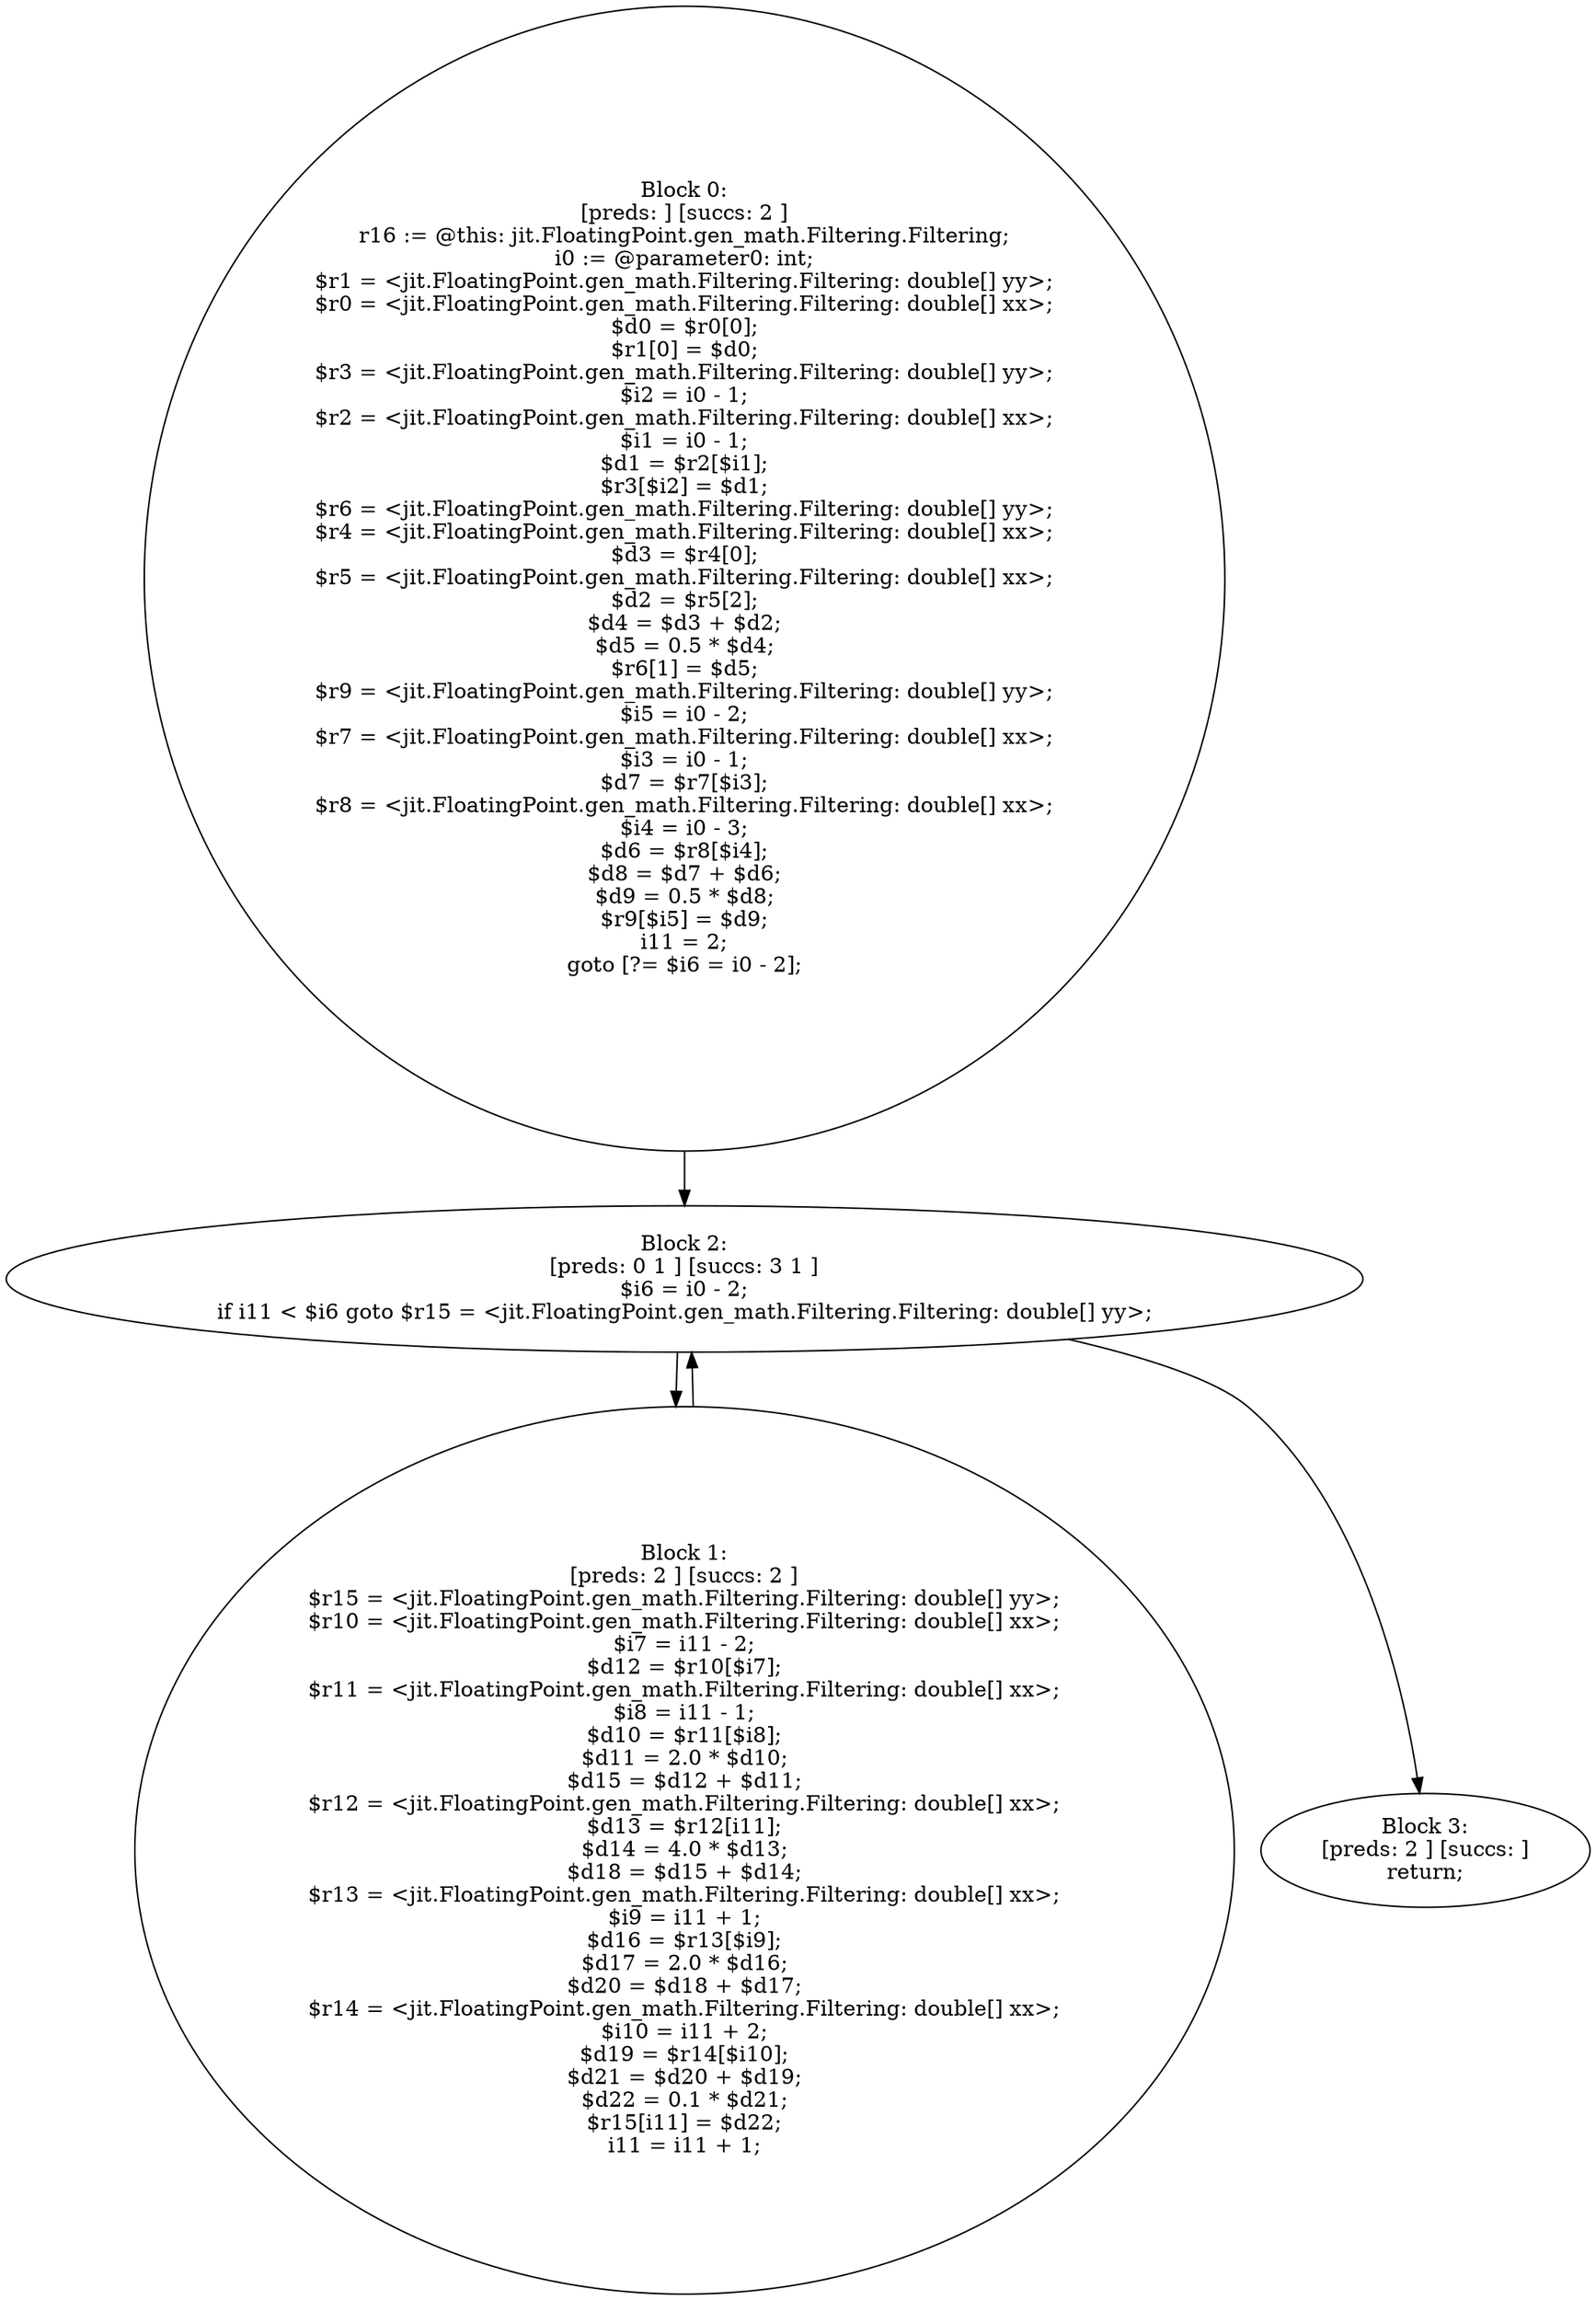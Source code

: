 digraph "unitGraph" {
    "Block 0:
[preds: ] [succs: 2 ]
r16 := @this: jit.FloatingPoint.gen_math.Filtering.Filtering;
i0 := @parameter0: int;
$r1 = <jit.FloatingPoint.gen_math.Filtering.Filtering: double[] yy>;
$r0 = <jit.FloatingPoint.gen_math.Filtering.Filtering: double[] xx>;
$d0 = $r0[0];
$r1[0] = $d0;
$r3 = <jit.FloatingPoint.gen_math.Filtering.Filtering: double[] yy>;
$i2 = i0 - 1;
$r2 = <jit.FloatingPoint.gen_math.Filtering.Filtering: double[] xx>;
$i1 = i0 - 1;
$d1 = $r2[$i1];
$r3[$i2] = $d1;
$r6 = <jit.FloatingPoint.gen_math.Filtering.Filtering: double[] yy>;
$r4 = <jit.FloatingPoint.gen_math.Filtering.Filtering: double[] xx>;
$d3 = $r4[0];
$r5 = <jit.FloatingPoint.gen_math.Filtering.Filtering: double[] xx>;
$d2 = $r5[2];
$d4 = $d3 + $d2;
$d5 = 0.5 * $d4;
$r6[1] = $d5;
$r9 = <jit.FloatingPoint.gen_math.Filtering.Filtering: double[] yy>;
$i5 = i0 - 2;
$r7 = <jit.FloatingPoint.gen_math.Filtering.Filtering: double[] xx>;
$i3 = i0 - 1;
$d7 = $r7[$i3];
$r8 = <jit.FloatingPoint.gen_math.Filtering.Filtering: double[] xx>;
$i4 = i0 - 3;
$d6 = $r8[$i4];
$d8 = $d7 + $d6;
$d9 = 0.5 * $d8;
$r9[$i5] = $d9;
i11 = 2;
goto [?= $i6 = i0 - 2];
"
    "Block 1:
[preds: 2 ] [succs: 2 ]
$r15 = <jit.FloatingPoint.gen_math.Filtering.Filtering: double[] yy>;
$r10 = <jit.FloatingPoint.gen_math.Filtering.Filtering: double[] xx>;
$i7 = i11 - 2;
$d12 = $r10[$i7];
$r11 = <jit.FloatingPoint.gen_math.Filtering.Filtering: double[] xx>;
$i8 = i11 - 1;
$d10 = $r11[$i8];
$d11 = 2.0 * $d10;
$d15 = $d12 + $d11;
$r12 = <jit.FloatingPoint.gen_math.Filtering.Filtering: double[] xx>;
$d13 = $r12[i11];
$d14 = 4.0 * $d13;
$d18 = $d15 + $d14;
$r13 = <jit.FloatingPoint.gen_math.Filtering.Filtering: double[] xx>;
$i9 = i11 + 1;
$d16 = $r13[$i9];
$d17 = 2.0 * $d16;
$d20 = $d18 + $d17;
$r14 = <jit.FloatingPoint.gen_math.Filtering.Filtering: double[] xx>;
$i10 = i11 + 2;
$d19 = $r14[$i10];
$d21 = $d20 + $d19;
$d22 = 0.1 * $d21;
$r15[i11] = $d22;
i11 = i11 + 1;
"
    "Block 2:
[preds: 0 1 ] [succs: 3 1 ]
$i6 = i0 - 2;
if i11 < $i6 goto $r15 = <jit.FloatingPoint.gen_math.Filtering.Filtering: double[] yy>;
"
    "Block 3:
[preds: 2 ] [succs: ]
return;
"
    "Block 0:
[preds: ] [succs: 2 ]
r16 := @this: jit.FloatingPoint.gen_math.Filtering.Filtering;
i0 := @parameter0: int;
$r1 = <jit.FloatingPoint.gen_math.Filtering.Filtering: double[] yy>;
$r0 = <jit.FloatingPoint.gen_math.Filtering.Filtering: double[] xx>;
$d0 = $r0[0];
$r1[0] = $d0;
$r3 = <jit.FloatingPoint.gen_math.Filtering.Filtering: double[] yy>;
$i2 = i0 - 1;
$r2 = <jit.FloatingPoint.gen_math.Filtering.Filtering: double[] xx>;
$i1 = i0 - 1;
$d1 = $r2[$i1];
$r3[$i2] = $d1;
$r6 = <jit.FloatingPoint.gen_math.Filtering.Filtering: double[] yy>;
$r4 = <jit.FloatingPoint.gen_math.Filtering.Filtering: double[] xx>;
$d3 = $r4[0];
$r5 = <jit.FloatingPoint.gen_math.Filtering.Filtering: double[] xx>;
$d2 = $r5[2];
$d4 = $d3 + $d2;
$d5 = 0.5 * $d4;
$r6[1] = $d5;
$r9 = <jit.FloatingPoint.gen_math.Filtering.Filtering: double[] yy>;
$i5 = i0 - 2;
$r7 = <jit.FloatingPoint.gen_math.Filtering.Filtering: double[] xx>;
$i3 = i0 - 1;
$d7 = $r7[$i3];
$r8 = <jit.FloatingPoint.gen_math.Filtering.Filtering: double[] xx>;
$i4 = i0 - 3;
$d6 = $r8[$i4];
$d8 = $d7 + $d6;
$d9 = 0.5 * $d8;
$r9[$i5] = $d9;
i11 = 2;
goto [?= $i6 = i0 - 2];
"->"Block 2:
[preds: 0 1 ] [succs: 3 1 ]
$i6 = i0 - 2;
if i11 < $i6 goto $r15 = <jit.FloatingPoint.gen_math.Filtering.Filtering: double[] yy>;
";
    "Block 1:
[preds: 2 ] [succs: 2 ]
$r15 = <jit.FloatingPoint.gen_math.Filtering.Filtering: double[] yy>;
$r10 = <jit.FloatingPoint.gen_math.Filtering.Filtering: double[] xx>;
$i7 = i11 - 2;
$d12 = $r10[$i7];
$r11 = <jit.FloatingPoint.gen_math.Filtering.Filtering: double[] xx>;
$i8 = i11 - 1;
$d10 = $r11[$i8];
$d11 = 2.0 * $d10;
$d15 = $d12 + $d11;
$r12 = <jit.FloatingPoint.gen_math.Filtering.Filtering: double[] xx>;
$d13 = $r12[i11];
$d14 = 4.0 * $d13;
$d18 = $d15 + $d14;
$r13 = <jit.FloatingPoint.gen_math.Filtering.Filtering: double[] xx>;
$i9 = i11 + 1;
$d16 = $r13[$i9];
$d17 = 2.0 * $d16;
$d20 = $d18 + $d17;
$r14 = <jit.FloatingPoint.gen_math.Filtering.Filtering: double[] xx>;
$i10 = i11 + 2;
$d19 = $r14[$i10];
$d21 = $d20 + $d19;
$d22 = 0.1 * $d21;
$r15[i11] = $d22;
i11 = i11 + 1;
"->"Block 2:
[preds: 0 1 ] [succs: 3 1 ]
$i6 = i0 - 2;
if i11 < $i6 goto $r15 = <jit.FloatingPoint.gen_math.Filtering.Filtering: double[] yy>;
";
    "Block 2:
[preds: 0 1 ] [succs: 3 1 ]
$i6 = i0 - 2;
if i11 < $i6 goto $r15 = <jit.FloatingPoint.gen_math.Filtering.Filtering: double[] yy>;
"->"Block 3:
[preds: 2 ] [succs: ]
return;
";
    "Block 2:
[preds: 0 1 ] [succs: 3 1 ]
$i6 = i0 - 2;
if i11 < $i6 goto $r15 = <jit.FloatingPoint.gen_math.Filtering.Filtering: double[] yy>;
"->"Block 1:
[preds: 2 ] [succs: 2 ]
$r15 = <jit.FloatingPoint.gen_math.Filtering.Filtering: double[] yy>;
$r10 = <jit.FloatingPoint.gen_math.Filtering.Filtering: double[] xx>;
$i7 = i11 - 2;
$d12 = $r10[$i7];
$r11 = <jit.FloatingPoint.gen_math.Filtering.Filtering: double[] xx>;
$i8 = i11 - 1;
$d10 = $r11[$i8];
$d11 = 2.0 * $d10;
$d15 = $d12 + $d11;
$r12 = <jit.FloatingPoint.gen_math.Filtering.Filtering: double[] xx>;
$d13 = $r12[i11];
$d14 = 4.0 * $d13;
$d18 = $d15 + $d14;
$r13 = <jit.FloatingPoint.gen_math.Filtering.Filtering: double[] xx>;
$i9 = i11 + 1;
$d16 = $r13[$i9];
$d17 = 2.0 * $d16;
$d20 = $d18 + $d17;
$r14 = <jit.FloatingPoint.gen_math.Filtering.Filtering: double[] xx>;
$i10 = i11 + 2;
$d19 = $r14[$i10];
$d21 = $d20 + $d19;
$d22 = 0.1 * $d21;
$r15[i11] = $d22;
i11 = i11 + 1;
";
}

